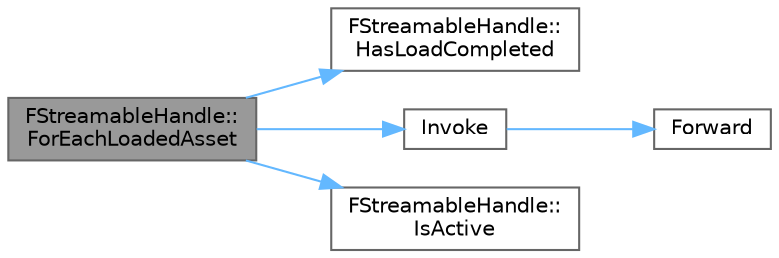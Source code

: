 digraph "FStreamableHandle::ForEachLoadedAsset"
{
 // INTERACTIVE_SVG=YES
 // LATEX_PDF_SIZE
  bgcolor="transparent";
  edge [fontname=Helvetica,fontsize=10,labelfontname=Helvetica,labelfontsize=10];
  node [fontname=Helvetica,fontsize=10,shape=box,height=0.2,width=0.4];
  rankdir="LR";
  Node1 [id="Node000001",label="FStreamableHandle::\lForEachLoadedAsset",height=0.2,width=0.4,color="gray40", fillcolor="grey60", style="filled", fontcolor="black",tooltip="Invokes a callable for each loaded asset if load has succeeded."];
  Node1 -> Node2 [id="edge1_Node000001_Node000002",color="steelblue1",style="solid",tooltip=" "];
  Node2 [id="Node000002",label="FStreamableHandle::\lHasLoadCompleted",height=0.2,width=0.4,color="grey40", fillcolor="white", style="filled",URL="$df/d25/structFStreamableHandle.html#ad28bf987e197accc70fe951b1d1b9028",tooltip="If this request has finished loading, meaning all available assets were loaded Any assets that failed..."];
  Node1 -> Node3 [id="edge2_Node000001_Node000003",color="steelblue1",style="solid",tooltip=" "];
  Node3 [id="Node000003",label="Invoke",height=0.2,width=0.4,color="grey40", fillcolor="white", style="filled",URL="$d7/deb/Invoke_8h.html#a66d3e79358998f56001f20726270e390",tooltip="Invokes a callable with a set of arguments."];
  Node3 -> Node4 [id="edge3_Node000003_Node000004",color="steelblue1",style="solid",tooltip=" "];
  Node4 [id="Node000004",label="Forward",height=0.2,width=0.4,color="grey40", fillcolor="white", style="filled",URL="$d4/d24/UnrealTemplate_8h.html#a68f280c1d561a8899a1e9e3ea8405d00",tooltip="Forward will cast a reference to an rvalue reference."];
  Node1 -> Node5 [id="edge4_Node000001_Node000005",color="steelblue1",style="solid",tooltip=" "];
  Node5 [id="Node000005",label="FStreamableHandle::\lIsActive",height=0.2,width=0.4,color="grey40", fillcolor="white", style="filled",URL="$df/d25/structFStreamableHandle.html#ac49b22033f43c452e0d7200a0fb20061",tooltip="If this handle is still active, meaning it wasn't canceled or released."];
}
